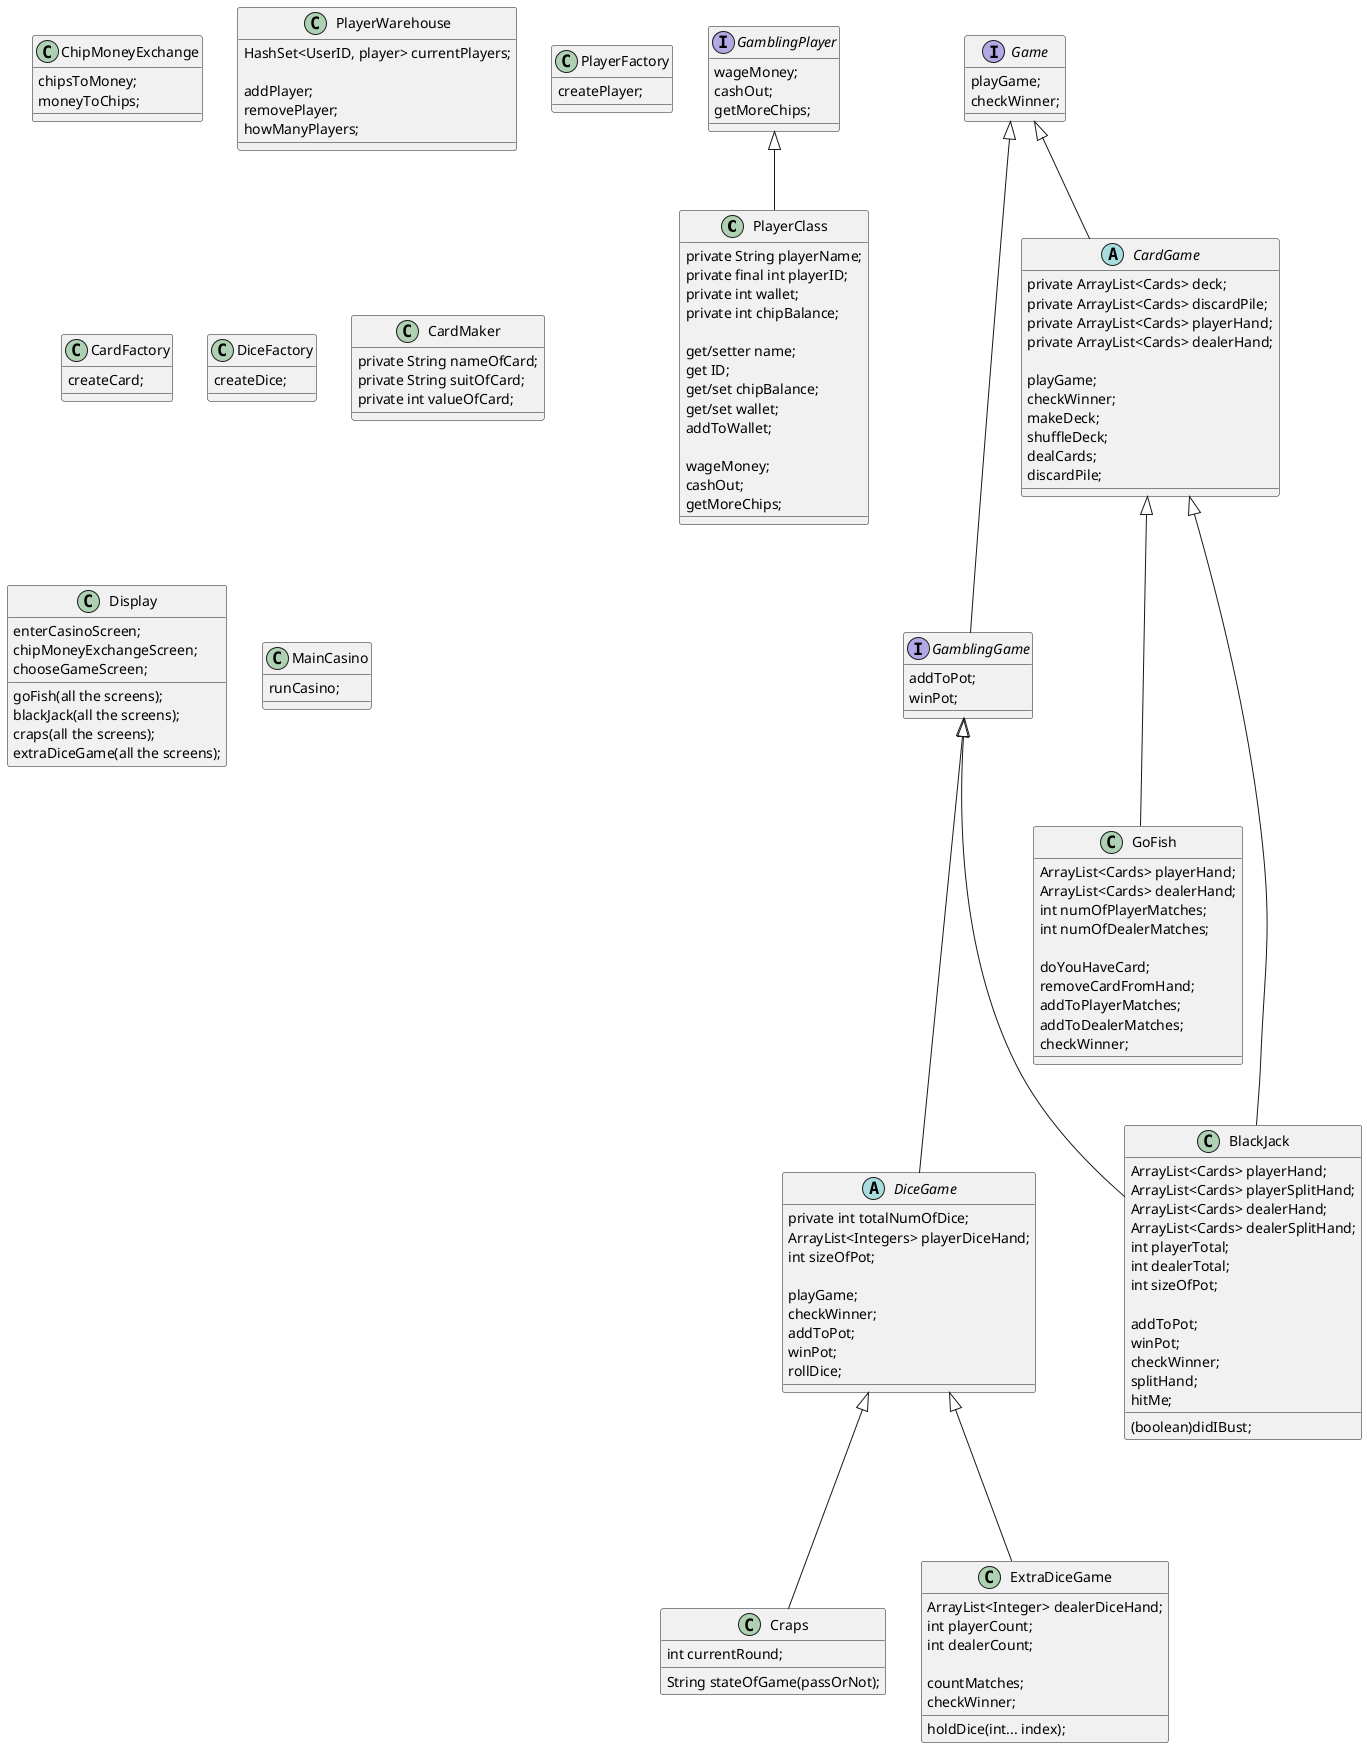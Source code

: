 @startuml
'https://plantuml.com/sequence-diagram

class PlayerClass {
private String playerName;
private final int playerID;
private int wallet;
private int chipBalance;

get/setter name;
get ID;
get/set chipBalance;
get/set wallet;
addToWallet;

wageMoney;
cashOut;
getMoreChips;
}

interface Game {
playGame;
checkWinner;
}

interface GamblingGame {
addToPot;
winPot;
}

interface GamblingPlayer {
wageMoney;
cashOut;
getMoreChips;
}

abstract class CardGame {
private ArrayList<Cards> deck;
private ArrayList<Cards> discardPile;
private ArrayList<Cards> playerHand;
private ArrayList<Cards> dealerHand;

playGame;
checkWinner;
makeDeck;
shuffleDeck;
dealCards;
discardPile;
}

abstract class DiceGame {
private int totalNumOfDice;
ArrayList<Integers> playerDiceHand;
int sizeOfPot;

playGame;
checkWinner;
addToPot;
winPot;
rollDice;
}

class ChipMoneyExchange {
chipsToMoney;
moneyToChips;
}

class GoFish {
ArrayList<Cards> playerHand;
ArrayList<Cards> dealerHand;
int numOfPlayerMatches;
int numOfDealerMatches;

doYouHaveCard;
removeCardFromHand;
addToPlayerMatches;
addToDealerMatches;
checkWinner;
}

class BlackJack {
ArrayList<Cards> playerHand;
ArrayList<Cards> playerSplitHand;
ArrayList<Cards> dealerHand;
ArrayList<Cards> dealerSplitHand;
int playerTotal;
int dealerTotal;
int sizeOfPot;

addToPot;
winPot;
checkWinner;
splitHand;
hitMe;
(boolean)didIBust;
}

class Craps {
String stateOfGame(passOrNot);
int currentRound;
}

class ExtraDiceGame {
ArrayList<Integer> dealerDiceHand;
int playerCount;
int dealerCount;

countMatches;
checkWinner;
holdDice(int... index);
}

class PlayerWarehouse {
HashSet<UserID, player> currentPlayers;

addPlayer;
removePlayer;
howManyPlayers;
}

class PlayerFactory {
createPlayer;
}

class CardFactory {
createCard;
}

class DiceFactory {
createDice;
}

class CardMaker {
private String nameOfCard;
private String suitOfCard;
private int valueOfCard;
}

class Display {
enterCasinoScreen;
chipMoneyExchangeScreen;
chooseGameScreen;
goFish(all the screens);
blackJack(all the screens);
craps(all the screens);
extraDiceGame(all the screens);
}


class MainCasino {
runCasino;
}

DiceGame <|--- Craps
DiceGame <|--- ExtraDiceGame

CardGame <|--- GoFish
CardGame <|--- BlackJack

Game <|--- GamblingGame


GamblingGame <|--- BlackJack
GamblingGame <|--- DiceGame

GamblingPlayer <|-- PlayerClass

Game <|-- CardGame



'Alice -> Bob: Authentication Request
'Bob --> Alice: Authentication Response
'
'Alice -> Bob: Another authentication Request
'Alice <-- Bob: another authentication Response

@enduml
